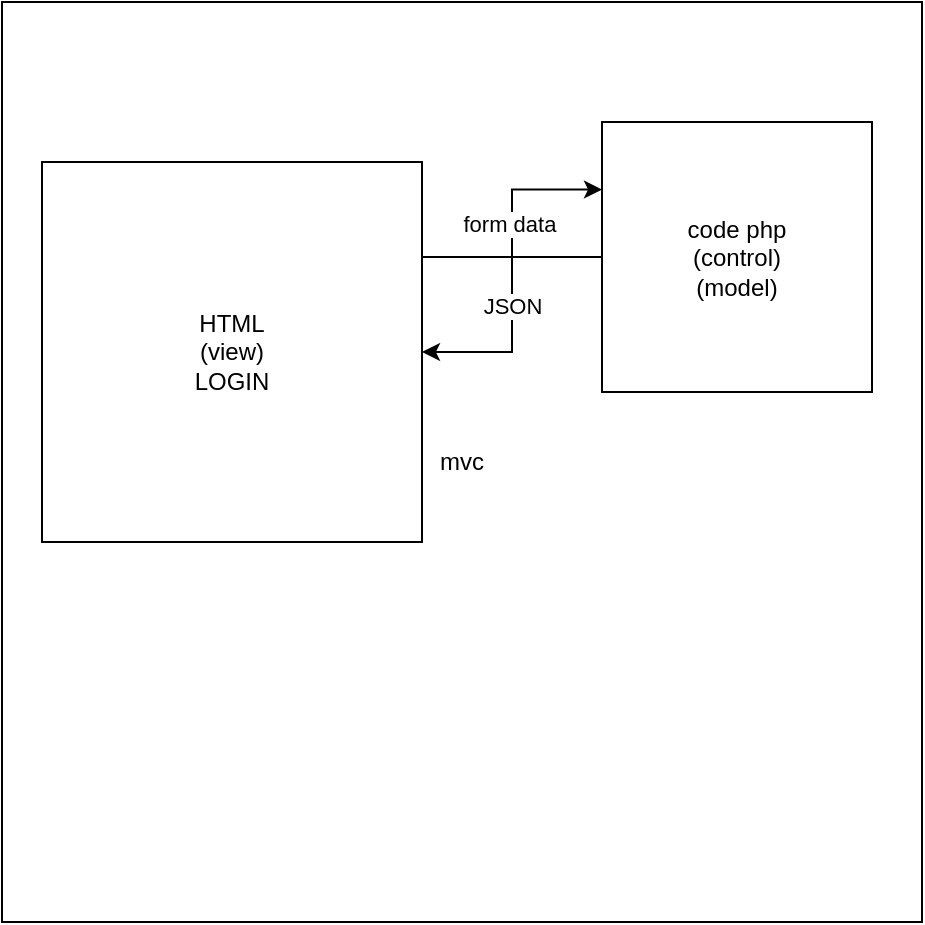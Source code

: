 <mxfile version="21.1.1" type="device">
  <diagram name="Page-1" id="5oGfWysxt3_sEx6SFwrN">
    <mxGraphModel dx="880" dy="407" grid="1" gridSize="10" guides="1" tooltips="1" connect="1" arrows="1" fold="1" page="1" pageScale="1" pageWidth="850" pageHeight="1100" math="0" shadow="0">
      <root>
        <mxCell id="0" />
        <mxCell id="1" parent="0" />
        <mxCell id="bBvY9pYaJtUS97BE_LUj-3" value="mvc" style="whiteSpace=wrap;html=1;aspect=fixed;" vertex="1" parent="1">
          <mxGeometry x="70" y="10" width="460" height="460" as="geometry" />
        </mxCell>
        <mxCell id="bBvY9pYaJtUS97BE_LUj-5" value="form data&amp;nbsp;" style="edgeStyle=orthogonalEdgeStyle;rounded=0;orthogonalLoop=1;jettySize=auto;html=1;exitX=1;exitY=0.25;exitDx=0;exitDy=0;entryX=0;entryY=0.25;entryDx=0;entryDy=0;" edge="1" parent="1" source="bBvY9pYaJtUS97BE_LUj-1" target="bBvY9pYaJtUS97BE_LUj-2">
          <mxGeometry relative="1" as="geometry" />
        </mxCell>
        <mxCell id="bBvY9pYaJtUS97BE_LUj-1" value="HTML&lt;br&gt;(view)&lt;br&gt;LOGIN" style="whiteSpace=wrap;html=1;aspect=fixed;" vertex="1" parent="1">
          <mxGeometry x="90" y="90" width="190" height="190" as="geometry" />
        </mxCell>
        <mxCell id="bBvY9pYaJtUS97BE_LUj-4" value="JSON" style="edgeStyle=orthogonalEdgeStyle;rounded=0;orthogonalLoop=1;jettySize=auto;html=1;" edge="1" parent="1" source="bBvY9pYaJtUS97BE_LUj-2" target="bBvY9pYaJtUS97BE_LUj-1">
          <mxGeometry relative="1" as="geometry" />
        </mxCell>
        <mxCell id="bBvY9pYaJtUS97BE_LUj-2" value="code php&lt;br&gt;(control)&lt;br&gt;(model)" style="whiteSpace=wrap;html=1;aspect=fixed;" vertex="1" parent="1">
          <mxGeometry x="370" y="70" width="135" height="135" as="geometry" />
        </mxCell>
      </root>
    </mxGraphModel>
  </diagram>
</mxfile>

